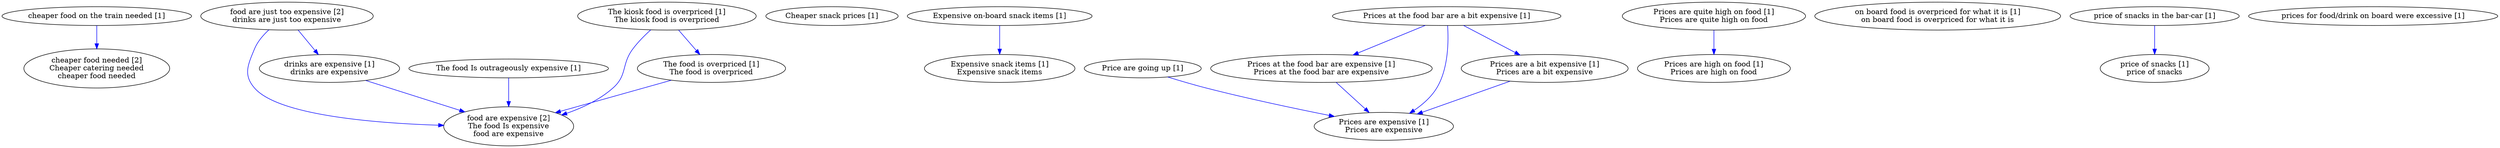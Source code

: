 digraph collapsedGraph {
"cheaper food needed [2]\nCheaper catering needed\ncheaper food needed""food are expensive [2]\nThe food Is expensive\nfood are expensive""food are just too expensive [2]\ndrinks are just too expensive""Cheaper snack prices [1]""Expensive on-board snack items [1]""Expensive snack items [1]\nExpensive snack items""Price are going up [1]""Prices are quite high on food [1]\nPrices are quite high on food""Prices are high on food [1]\nPrices are high on food""Prices at the food bar are a bit expensive [1]""Prices at the food bar are expensive [1]\nPrices at the food bar are expensive""Prices are expensive [1]\nPrices are expensive""Prices are a bit expensive [1]\nPrices are a bit expensive""The food Is outrageously expensive [1]""The kiosk food is overpriced [1]\nThe kiosk food is overpriced""The food is overpriced [1]\nThe food is overpriced""cheaper food on the train needed [1]""drinks are expensive [1]\ndrinks are expensive""on board food is overpriced for what it is [1]\non board food is overpriced for what it is""price of snacks in the bar-car [1]""price of snacks [1]\nprice of snacks""prices for food/drink on board were excessive [1]""food are just too expensive [2]\ndrinks are just too expensive" -> "drinks are expensive [1]\ndrinks are expensive" [color=blue]
"The kiosk food is overpriced [1]\nThe kiosk food is overpriced" -> "food are expensive [2]\nThe food Is expensive\nfood are expensive" [color=blue]
"cheaper food on the train needed [1]" -> "cheaper food needed [2]\nCheaper catering needed\ncheaper food needed" [color=blue]
"The food Is outrageously expensive [1]" -> "food are expensive [2]\nThe food Is expensive\nfood are expensive" [color=blue]
"food are just too expensive [2]\ndrinks are just too expensive" -> "food are expensive [2]\nThe food Is expensive\nfood are expensive" [color=blue]
"drinks are expensive [1]\ndrinks are expensive" -> "food are expensive [2]\nThe food Is expensive\nfood are expensive" [color=blue]
"The food is overpriced [1]\nThe food is overpriced" -> "food are expensive [2]\nThe food Is expensive\nfood are expensive" [color=blue]
"Price are going up [1]" -> "Prices are expensive [1]\nPrices are expensive" [color=blue]
"Expensive on-board snack items [1]" -> "Expensive snack items [1]\nExpensive snack items" [color=blue]
"Prices are quite high on food [1]\nPrices are quite high on food" -> "Prices are high on food [1]\nPrices are high on food" [color=blue]
"Prices at the food bar are a bit expensive [1]" -> "Prices at the food bar are expensive [1]\nPrices at the food bar are expensive" [color=blue]
"Prices at the food bar are expensive [1]\nPrices at the food bar are expensive" -> "Prices are expensive [1]\nPrices are expensive" [color=blue]
"Prices at the food bar are a bit expensive [1]" -> "Prices are a bit expensive [1]\nPrices are a bit expensive" [color=blue]
"Prices are a bit expensive [1]\nPrices are a bit expensive" -> "Prices are expensive [1]\nPrices are expensive" [color=blue]
"Prices at the food bar are a bit expensive [1]" -> "Prices are expensive [1]\nPrices are expensive" [color=blue]
"The kiosk food is overpriced [1]\nThe kiosk food is overpriced" -> "The food is overpriced [1]\nThe food is overpriced" [color=blue]
"price of snacks in the bar-car [1]" -> "price of snacks [1]\nprice of snacks" [color=blue]
}